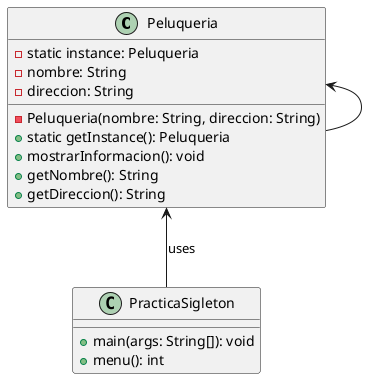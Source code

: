 @startuml Peluqueria
class Peluqueria {
    - static instance: Peluqueria
    - nombre: String
    - direccion: String
    - Peluqueria(nombre: String, direccion: String)
    + static getInstance(): Peluqueria
    + mostrarInformacion(): void
    + getNombre(): String
    + getDireccion(): String
}

class PracticaSigleton {
    + main(args: String[]): void
    + menu(): int
}

Peluqueria <-- PracticaSigleton : uses
Peluqueria <-- Peluqueria
@endumlS
